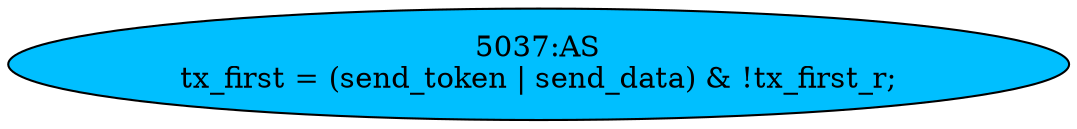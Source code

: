 strict digraph "" {
	node [label="\N"];
	"5037:AS"	 [ast="<pyverilog.vparser.ast.Assign object at 0x7f13b557d850>",
		def_var="['tx_first']",
		fillcolor=deepskyblue,
		label="5037:AS
tx_first = (send_token | send_data) & !tx_first_r;",
		statements="[]",
		style=filled,
		typ=Assign,
		use_var="['send_token', 'send_data', 'tx_first_r']"];
}
